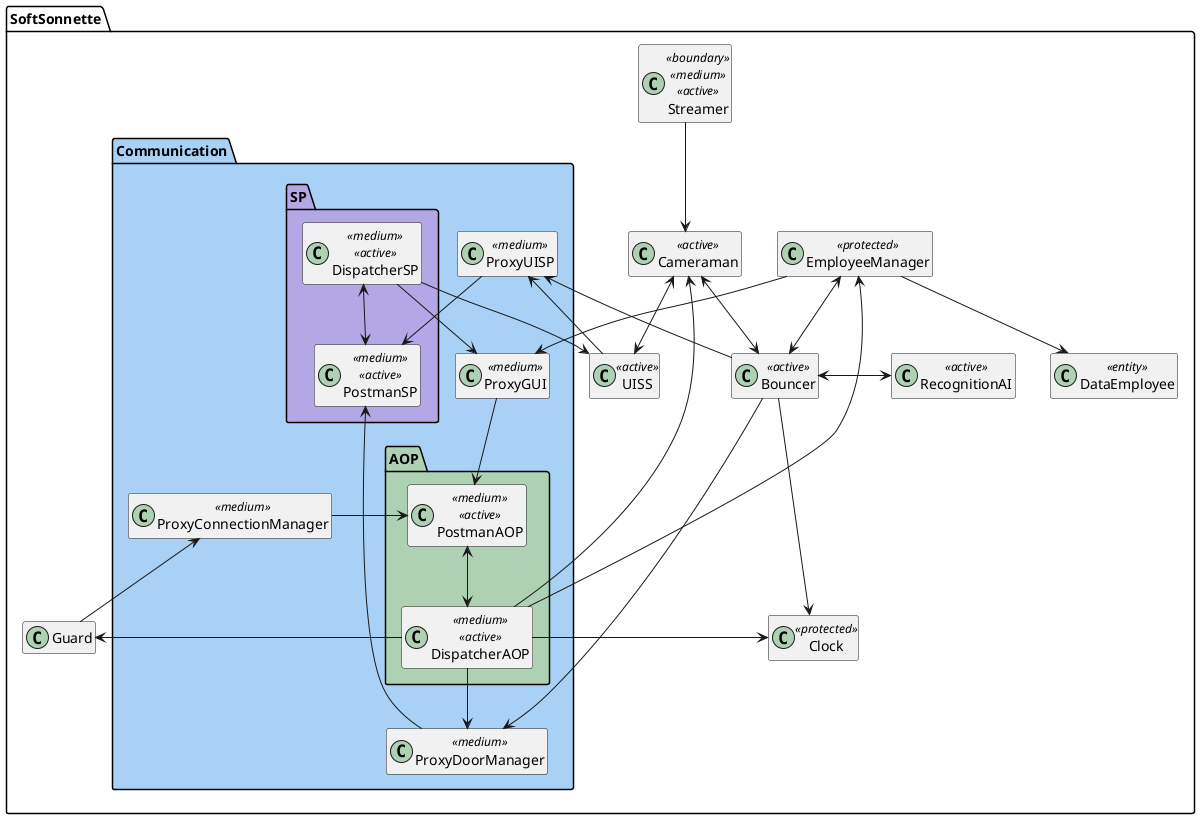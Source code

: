 @startuml

hide fields
hide methods


package SoftSonnette {

    class Guard
    {
        -motDePasse : Password
        +askCheckPass(pass : Password)
    }

    class Cameraman <<active>>
    {
        -cameraAlive : bool
        -checkCameraConnected()
        +takePicture() : Picture
        +subscribeToVideoStream(enable : bool)
        
    }
    class Streamer <<boundary>> <<medium>> <<active>>
        {
            +inforStream : CustomData
            +initGstreamer()
            +streamEcran()
            +streamTel()
            +cleanPipeline()
            +stopPipeline()
        }
    class UISS <<active>>
    {
        +launchSS()
        -quitSS()
        -ring()
        +updatecamState(state : bool)
        +updateDoorState(state :bool)
        +signalNotAllowed()
        -display()
    }
    class EmployeeManager <<protected>>
    {
        -employeeList : Employee[*]
        +addEmployee(name : String, picture : Picture, role : String workingHours : Hours[*])
        +deleteEmployee(employeeID : EmployeeID)
        +getEmployeeList() : Employee[*]
        +getEmployee(employeeID : EmployeeID) : Employee
        +load()
        +save()
    }
    class DataEmployee <<entity>>
    
    class Clock <<protected>>
    {
        +getCurrentTime()
        +setCurrentTime(time : Time)    
    }
    class Bouncer <<active>>
    {
        -picture : Picture
        +checkEmployeeAllow(time : Time, employee : Employee)
        +setRecognizeFace(employeeId : EmployeeID)
        +askFaceRecognition ( employeeID : EmployeeID)
    }
    class RecognitionAI <<active>>
    {
        launch()
    }

    package Communication #A9D0F5 {
        package AOP #ADD1B2{
            class DispatcherAOP <<medium>> <<active>>
            {
                -dispatch()
                +setConnected(state : bool)
            }
            class PostmanAOP <<medium>> <<active>>
            {
                -socketSoftSonnette : int
                -socketAOP : int
                +read(message : char*)
                +askSendMessage(message : char*)
                -setUpConnection() 
            }
        }
        package SP#B4A7E5{
            class PostmanSP <<medium>> <<active>>
            class DispatcherSP <<medium>> <<active>>
            {
                +dispatcherUISS_dispatch()
                +dispatcherGUI_dispatch()
            }
        }

        ' class ProtocolSS{
		' 	encode(cmd_id : int, nbargs : int, data : char) : char
		' 	decode(frame : char) : Decoded_Frame 
		' }

        ' class ProtocolSP{
        '     encode()
		' 	decode()
        ' }

        class ProxyUISP <<medium>>
        {
            +launch()
        }
        class ProxyDoorManager <<medium>>
        {
            +askOpenDoor()
            +askDoorState()
        }

        class ProxyConnectionManager <<medium>>
        {
            +validatePass(passValidated : bool)
        }
        class ProxyGUI <<medium>>
        {
            +updateDoorState()
        }
        ' Protocol SS
        ' ProtocolSS <-- DispatcherAOP
        ' ProtocolSS <-- ProxyGUI
        ' ProtocolSS <-- ProxyConnectionManager

        ' ' Protocol SP
        ' ProtocolSP <-- ProxyUISP
        ' ProtocolSP <-- ProxyDoorManager
        ' ProtocolSP <-- DispatcherSP

        ' SP objects to SS (or AOP) from Dispatcher
        DispatcherSP --> ProxyGUI
        DispatcherSP --> UISS

        ' AOP objects to SS (or SP) from Dispatcher
        DispatcherAOP --> Cameraman
        DispatcherAOP --> EmployeeManager
        DispatcherAOP --> ProxyDoorManager
        DispatcherAOP -right-> Clock
        DispatcherAOP -right-> Guard

        ' Link betweeen Postmans and Dispatchers
        DispatcherSP <--> PostmanSP
        PostmanAOP <--> DispatcherAOP

        ' Proxy to AOP
        ProxyConnectionManager -right-> PostmanAOP
        ProxyGUI --> PostmanAOP

        ' Proxy to SP
        ProxyUISP --> PostmanSP
        ProxyDoorManager --> PostmanSP

        ' SS objects to Proxy on AOP
        Guard -up-> ProxyConnectionManager
        EmployeeManager --> ProxyGUI

        ' SS objects to Proxy on SP
        Bouncer --> ProxyUISP
        Bouncer --> ProxyDoorManager
        UISS --> ProxyUISP
        'Bouncer <-left- UISS

        Cameraman <-up- Streamer

        'UISS --> Bouncer
        Cameraman <-down-> UISS
        Cameraman <-down-> Bouncer

        EmployeeManager <-down-> Bouncer
        EmployeeManager -down-> DataEmployee
        
        Bouncer -down-> Clock 
        Bouncer <-right-> RecognitionAI
    }
}

@enduml
